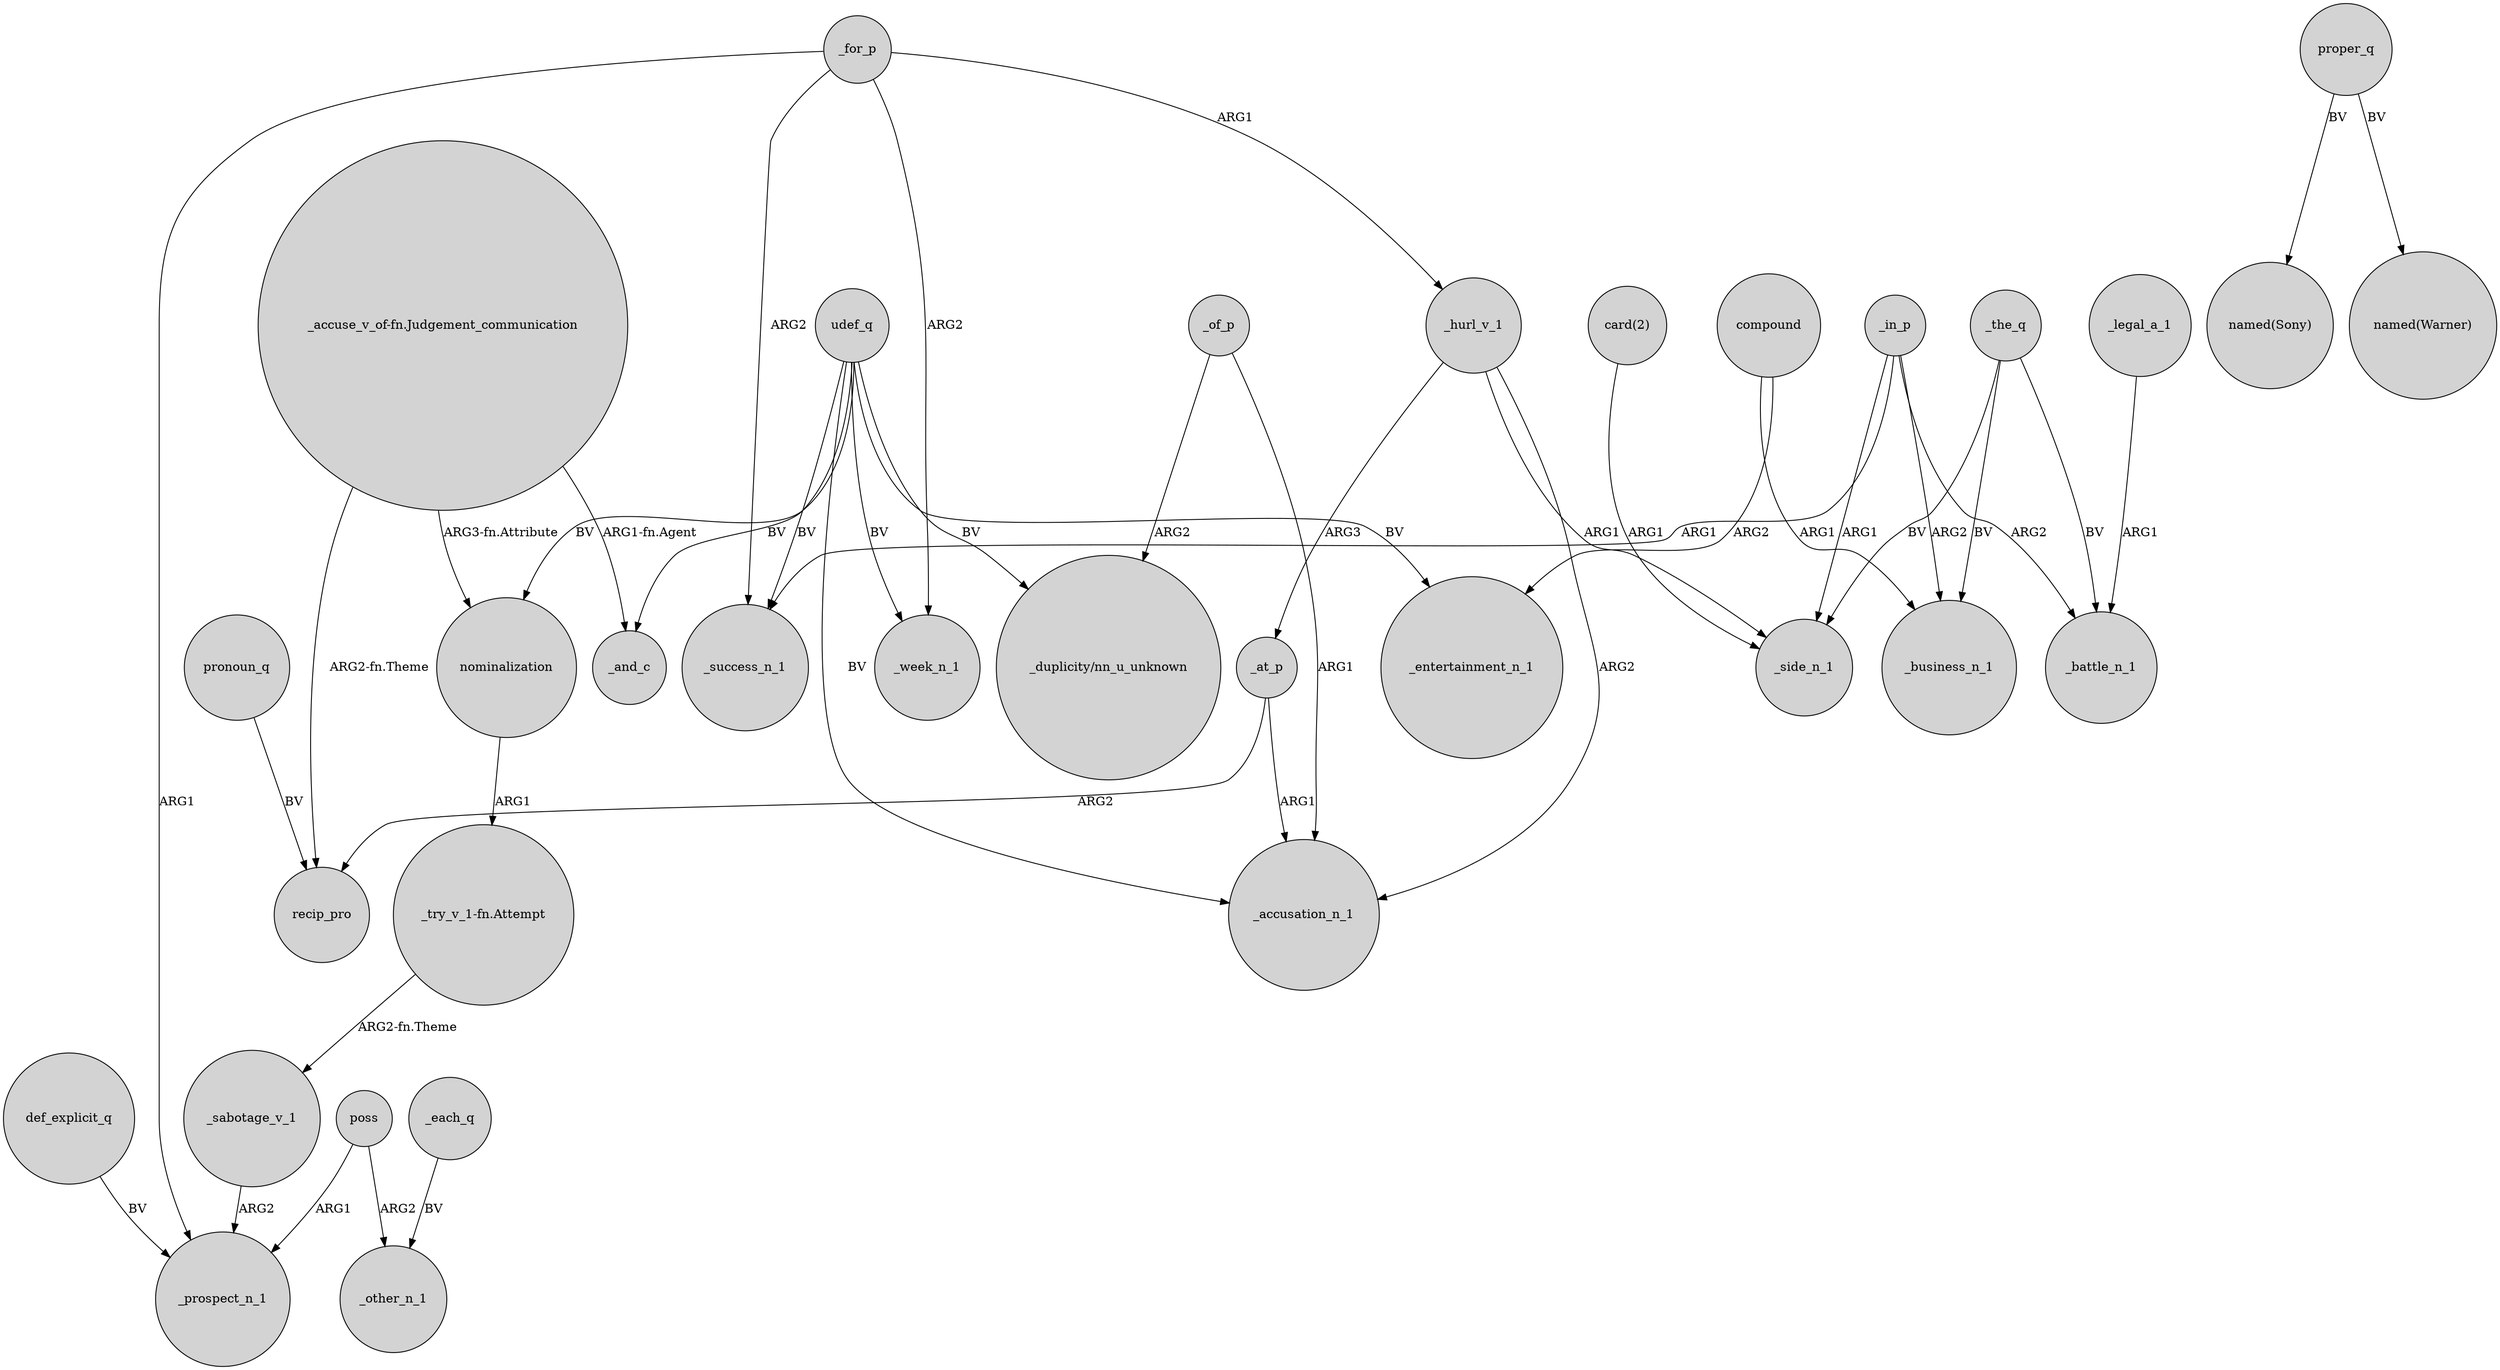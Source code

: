 digraph {
	node [shape=circle style=filled]
	_at_p -> recip_pro [label=ARG2]
	_of_p -> _accusation_n_1 [label=ARG1]
	_the_q -> _business_n_1 [label=BV]
	_sabotage_v_1 -> _prospect_n_1 [label=ARG2]
	_of_p -> "_duplicity/nn_u_unknown" [label=ARG2]
	def_explicit_q -> _prospect_n_1 [label=BV]
	_the_q -> _side_n_1 [label=BV]
	poss -> _other_n_1 [label=ARG2]
	_in_p -> _success_n_1 [label=ARG1]
	_in_p -> _business_n_1 [label=ARG2]
	udef_q -> _entertainment_n_1 [label=BV]
	_in_p -> _side_n_1 [label=ARG1]
	proper_q -> "named(Sony)" [label=BV]
	_at_p -> _accusation_n_1 [label=ARG1]
	_in_p -> _battle_n_1 [label=ARG2]
	"_try_v_1-fn.Attempt" -> _sabotage_v_1 [label="ARG2-fn.Theme"]
	_legal_a_1 -> _battle_n_1 [label=ARG1]
	udef_q -> _success_n_1 [label=BV]
	_for_p -> _hurl_v_1 [label=ARG1]
	"card(2)" -> _side_n_1 [label=ARG1]
	_for_p -> _success_n_1 [label=ARG2]
	pronoun_q -> recip_pro [label=BV]
	_for_p -> _week_n_1 [label=ARG2]
	udef_q -> _week_n_1 [label=BV]
	_for_p -> _prospect_n_1 [label=ARG1]
	compound -> _business_n_1 [label=ARG1]
	compound -> _entertainment_n_1 [label=ARG2]
	_hurl_v_1 -> _at_p [label=ARG3]
	_hurl_v_1 -> _side_n_1 [label=ARG1]
	udef_q -> nominalization [label=BV]
	_each_q -> _other_n_1 [label=BV]
	udef_q -> _accusation_n_1 [label=BV]
	udef_q -> "_duplicity/nn_u_unknown" [label=BV]
	"_accuse_v_of-fn.Judgement_communication" -> recip_pro [label="ARG2-fn.Theme"]
	proper_q -> "named(Warner)" [label=BV]
	_the_q -> _battle_n_1 [label=BV]
	poss -> _prospect_n_1 [label=ARG1]
	"_accuse_v_of-fn.Judgement_communication" -> _and_c [label="ARG1-fn.Agent"]
	nominalization -> "_try_v_1-fn.Attempt" [label=ARG1]
	"_accuse_v_of-fn.Judgement_communication" -> nominalization [label="ARG3-fn.Attribute"]
	udef_q -> _and_c [label=BV]
	_hurl_v_1 -> _accusation_n_1 [label=ARG2]
}
